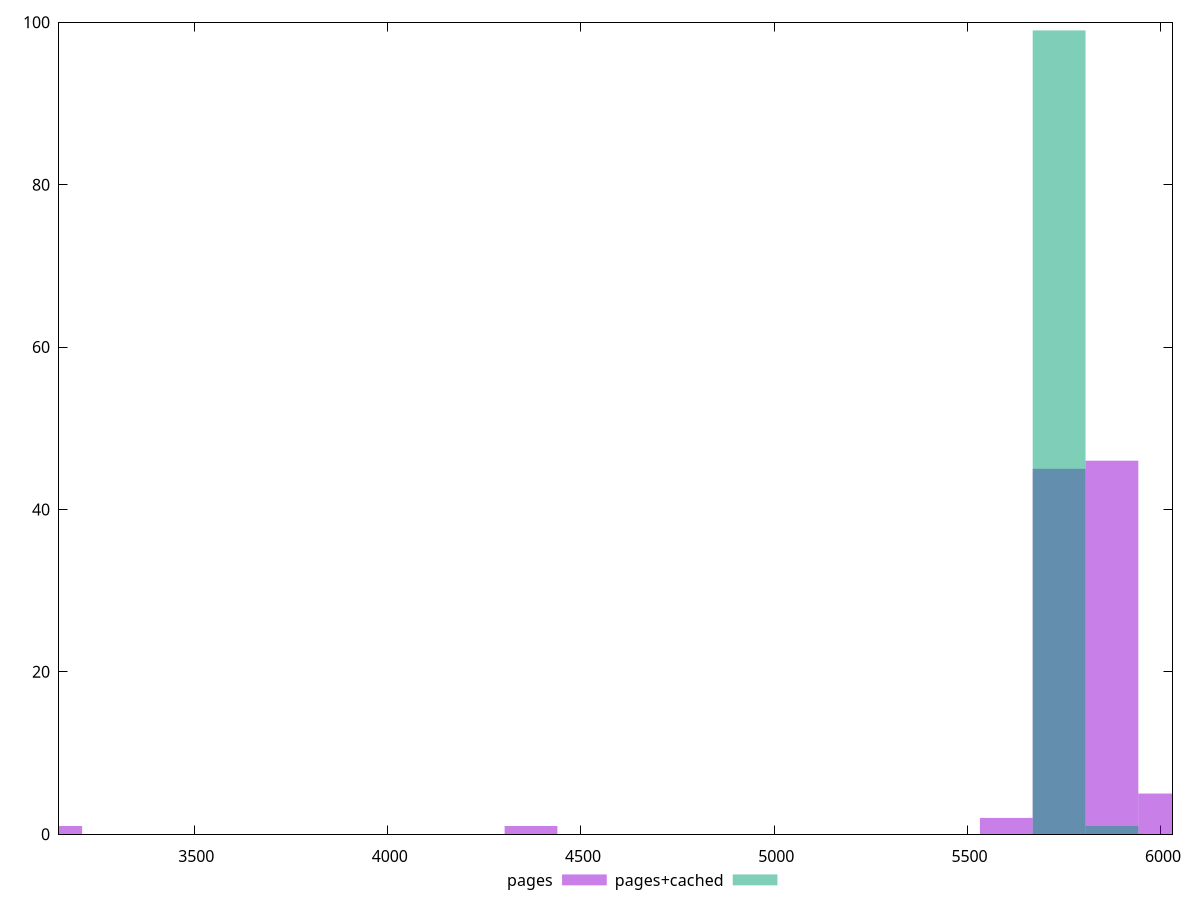 reset

$pages <<EOF
4370.843170944609 1
5873.320510956818 46
6009.909360048837 5
5736.731661864798 45
5600.1428127727795 2
3141.5435291164376 1
EOF

$pagesCached <<EOF
5873.320510956818 1
5736.731661864798 99
EOF

set key outside below
set boxwidth 136.58884909201902
set xrange [3150:6030]
set yrange [0:100]
set style fill transparent solid 0.5 noborder
set terminal svg size 640, 500 enhanced background rgb 'white'
set output "report_00007_2020-12-11T15:55:29.892Z/uses-text-compression/comparison/histogram/1_vs_2.svg"

plot $pages title "pages" with boxes, \
     $pagesCached title "pages+cached" with boxes

reset

